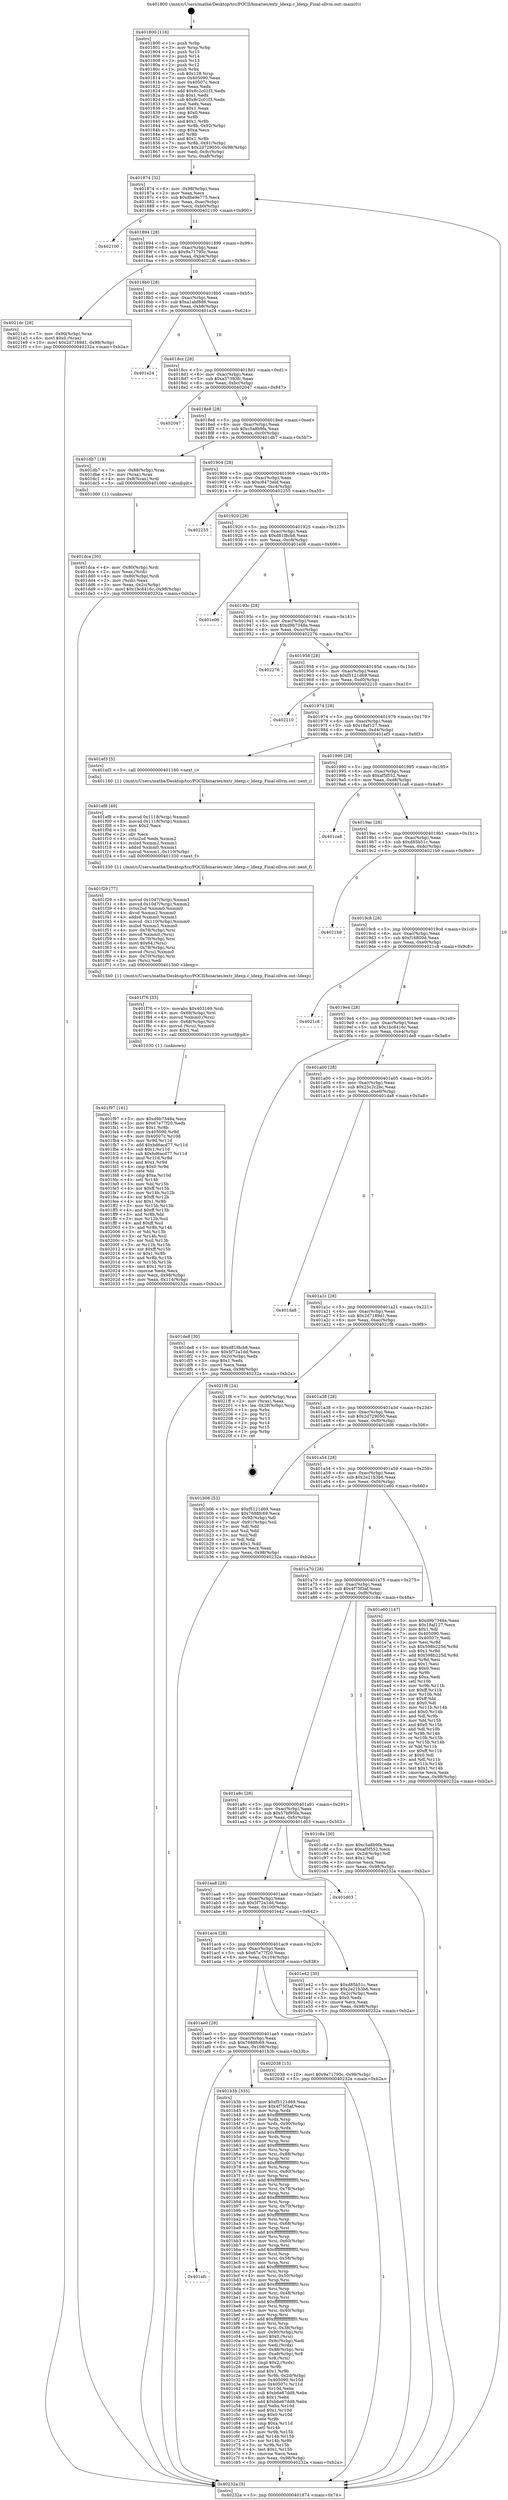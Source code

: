 digraph "0x401800" {
  label = "0x401800 (/mnt/c/Users/mathe/Desktop/tcc/POCII/binaries/extr_ldexp.c_ldexp_Final-ollvm.out::main(0))"
  labelloc = "t"
  node[shape=record]

  Entry [label="",width=0.3,height=0.3,shape=circle,fillcolor=black,style=filled]
  "0x401874" [label="{
     0x401874 [32]\l
     | [instrs]\l
     &nbsp;&nbsp;0x401874 \<+6\>: mov -0x98(%rbp),%eax\l
     &nbsp;&nbsp;0x40187a \<+2\>: mov %eax,%ecx\l
     &nbsp;&nbsp;0x40187c \<+6\>: sub $0x8be9e775,%ecx\l
     &nbsp;&nbsp;0x401882 \<+6\>: mov %eax,-0xac(%rbp)\l
     &nbsp;&nbsp;0x401888 \<+6\>: mov %ecx,-0xb0(%rbp)\l
     &nbsp;&nbsp;0x40188e \<+6\>: je 0000000000402100 \<main+0x900\>\l
  }"]
  "0x402100" [label="{
     0x402100\l
  }", style=dashed]
  "0x401894" [label="{
     0x401894 [28]\l
     | [instrs]\l
     &nbsp;&nbsp;0x401894 \<+5\>: jmp 0000000000401899 \<main+0x99\>\l
     &nbsp;&nbsp;0x401899 \<+6\>: mov -0xac(%rbp),%eax\l
     &nbsp;&nbsp;0x40189f \<+5\>: sub $0x9a71795c,%eax\l
     &nbsp;&nbsp;0x4018a4 \<+6\>: mov %eax,-0xb4(%rbp)\l
     &nbsp;&nbsp;0x4018aa \<+6\>: je 00000000004021dc \<main+0x9dc\>\l
  }"]
  Exit [label="",width=0.3,height=0.3,shape=circle,fillcolor=black,style=filled,peripheries=2]
  "0x4021dc" [label="{
     0x4021dc [28]\l
     | [instrs]\l
     &nbsp;&nbsp;0x4021dc \<+7\>: mov -0x90(%rbp),%rax\l
     &nbsp;&nbsp;0x4021e3 \<+6\>: movl $0x0,(%rax)\l
     &nbsp;&nbsp;0x4021e9 \<+10\>: movl $0x2d7189d1,-0x98(%rbp)\l
     &nbsp;&nbsp;0x4021f3 \<+5\>: jmp 000000000040232a \<main+0xb2a\>\l
  }"]
  "0x4018b0" [label="{
     0x4018b0 [28]\l
     | [instrs]\l
     &nbsp;&nbsp;0x4018b0 \<+5\>: jmp 00000000004018b5 \<main+0xb5\>\l
     &nbsp;&nbsp;0x4018b5 \<+6\>: mov -0xac(%rbp),%eax\l
     &nbsp;&nbsp;0x4018bb \<+5\>: sub $0xa1abf8d6,%eax\l
     &nbsp;&nbsp;0x4018c0 \<+6\>: mov %eax,-0xb8(%rbp)\l
     &nbsp;&nbsp;0x4018c6 \<+6\>: je 0000000000401e24 \<main+0x624\>\l
  }"]
  "0x401f97" [label="{
     0x401f97 [161]\l
     | [instrs]\l
     &nbsp;&nbsp;0x401f97 \<+5\>: mov $0xd9b7348a,%ecx\l
     &nbsp;&nbsp;0x401f9c \<+5\>: mov $0x67e77f20,%edx\l
     &nbsp;&nbsp;0x401fa1 \<+3\>: mov $0x1,%r8b\l
     &nbsp;&nbsp;0x401fa4 \<+8\>: mov 0x405090,%r9d\l
     &nbsp;&nbsp;0x401fac \<+8\>: mov 0x40507c,%r10d\l
     &nbsp;&nbsp;0x401fb4 \<+3\>: mov %r9d,%r11d\l
     &nbsp;&nbsp;0x401fb7 \<+7\>: add $0xbd6acd77,%r11d\l
     &nbsp;&nbsp;0x401fbe \<+4\>: sub $0x1,%r11d\l
     &nbsp;&nbsp;0x401fc2 \<+7\>: sub $0xbd6acd77,%r11d\l
     &nbsp;&nbsp;0x401fc9 \<+4\>: imul %r11d,%r9d\l
     &nbsp;&nbsp;0x401fcd \<+4\>: and $0x1,%r9d\l
     &nbsp;&nbsp;0x401fd1 \<+4\>: cmp $0x0,%r9d\l
     &nbsp;&nbsp;0x401fd5 \<+3\>: sete %bl\l
     &nbsp;&nbsp;0x401fd8 \<+4\>: cmp $0xa,%r10d\l
     &nbsp;&nbsp;0x401fdc \<+4\>: setl %r14b\l
     &nbsp;&nbsp;0x401fe0 \<+3\>: mov %bl,%r15b\l
     &nbsp;&nbsp;0x401fe3 \<+4\>: xor $0xff,%r15b\l
     &nbsp;&nbsp;0x401fe7 \<+3\>: mov %r14b,%r12b\l
     &nbsp;&nbsp;0x401fea \<+4\>: xor $0xff,%r12b\l
     &nbsp;&nbsp;0x401fee \<+4\>: xor $0x1,%r8b\l
     &nbsp;&nbsp;0x401ff2 \<+3\>: mov %r15b,%r13b\l
     &nbsp;&nbsp;0x401ff5 \<+4\>: and $0xff,%r13b\l
     &nbsp;&nbsp;0x401ff9 \<+3\>: and %r8b,%bl\l
     &nbsp;&nbsp;0x401ffc \<+3\>: mov %r12b,%sil\l
     &nbsp;&nbsp;0x401fff \<+4\>: and $0xff,%sil\l
     &nbsp;&nbsp;0x402003 \<+3\>: and %r8b,%r14b\l
     &nbsp;&nbsp;0x402006 \<+3\>: or %bl,%r13b\l
     &nbsp;&nbsp;0x402009 \<+3\>: or %r14b,%sil\l
     &nbsp;&nbsp;0x40200c \<+3\>: xor %sil,%r13b\l
     &nbsp;&nbsp;0x40200f \<+3\>: or %r12b,%r15b\l
     &nbsp;&nbsp;0x402012 \<+4\>: xor $0xff,%r15b\l
     &nbsp;&nbsp;0x402016 \<+4\>: or $0x1,%r8b\l
     &nbsp;&nbsp;0x40201a \<+3\>: and %r8b,%r15b\l
     &nbsp;&nbsp;0x40201d \<+3\>: or %r15b,%r13b\l
     &nbsp;&nbsp;0x402020 \<+4\>: test $0x1,%r13b\l
     &nbsp;&nbsp;0x402024 \<+3\>: cmovne %edx,%ecx\l
     &nbsp;&nbsp;0x402027 \<+6\>: mov %ecx,-0x98(%rbp)\l
     &nbsp;&nbsp;0x40202d \<+6\>: mov %eax,-0x114(%rbp)\l
     &nbsp;&nbsp;0x402033 \<+5\>: jmp 000000000040232a \<main+0xb2a\>\l
  }"]
  "0x401e24" [label="{
     0x401e24\l
  }", style=dashed]
  "0x4018cc" [label="{
     0x4018cc [28]\l
     | [instrs]\l
     &nbsp;&nbsp;0x4018cc \<+5\>: jmp 00000000004018d1 \<main+0xd1\>\l
     &nbsp;&nbsp;0x4018d1 \<+6\>: mov -0xac(%rbp),%eax\l
     &nbsp;&nbsp;0x4018d7 \<+5\>: sub $0xa37393fc,%eax\l
     &nbsp;&nbsp;0x4018dc \<+6\>: mov %eax,-0xbc(%rbp)\l
     &nbsp;&nbsp;0x4018e2 \<+6\>: je 0000000000402047 \<main+0x847\>\l
  }"]
  "0x401f76" [label="{
     0x401f76 [33]\l
     | [instrs]\l
     &nbsp;&nbsp;0x401f76 \<+10\>: movabs $0x403169,%rdi\l
     &nbsp;&nbsp;0x401f80 \<+4\>: mov -0x68(%rbp),%rsi\l
     &nbsp;&nbsp;0x401f84 \<+4\>: movsd %xmm0,(%rsi)\l
     &nbsp;&nbsp;0x401f88 \<+4\>: mov -0x68(%rbp),%rsi\l
     &nbsp;&nbsp;0x401f8c \<+4\>: movsd (%rsi),%xmm0\l
     &nbsp;&nbsp;0x401f90 \<+2\>: mov $0x1,%al\l
     &nbsp;&nbsp;0x401f92 \<+5\>: call 0000000000401030 \<printf@plt\>\l
     | [calls]\l
     &nbsp;&nbsp;0x401030 \{1\} (unknown)\l
  }"]
  "0x402047" [label="{
     0x402047\l
  }", style=dashed]
  "0x4018e8" [label="{
     0x4018e8 [28]\l
     | [instrs]\l
     &nbsp;&nbsp;0x4018e8 \<+5\>: jmp 00000000004018ed \<main+0xed\>\l
     &nbsp;&nbsp;0x4018ed \<+6\>: mov -0xac(%rbp),%eax\l
     &nbsp;&nbsp;0x4018f3 \<+5\>: sub $0xc5a8b9fa,%eax\l
     &nbsp;&nbsp;0x4018f8 \<+6\>: mov %eax,-0xc0(%rbp)\l
     &nbsp;&nbsp;0x4018fe \<+6\>: je 0000000000401db7 \<main+0x5b7\>\l
  }"]
  "0x401f29" [label="{
     0x401f29 [77]\l
     | [instrs]\l
     &nbsp;&nbsp;0x401f29 \<+8\>: movsd 0x10d7(%rip),%xmm1\l
     &nbsp;&nbsp;0x401f31 \<+8\>: movsd 0x10d7(%rip),%xmm2\l
     &nbsp;&nbsp;0x401f39 \<+4\>: cvtss2sd %xmm0,%xmm0\l
     &nbsp;&nbsp;0x401f3d \<+4\>: divsd %xmm2,%xmm0\l
     &nbsp;&nbsp;0x401f41 \<+4\>: addsd %xmm0,%xmm1\l
     &nbsp;&nbsp;0x401f45 \<+8\>: movsd -0x110(%rbp),%xmm0\l
     &nbsp;&nbsp;0x401f4d \<+4\>: mulsd %xmm1,%xmm0\l
     &nbsp;&nbsp;0x401f51 \<+4\>: mov -0x78(%rbp),%rsi\l
     &nbsp;&nbsp;0x401f55 \<+4\>: movsd %xmm0,(%rsi)\l
     &nbsp;&nbsp;0x401f59 \<+4\>: mov -0x70(%rbp),%rsi\l
     &nbsp;&nbsp;0x401f5d \<+6\>: movl $0x64,(%rsi)\l
     &nbsp;&nbsp;0x401f63 \<+4\>: mov -0x78(%rbp),%rsi\l
     &nbsp;&nbsp;0x401f67 \<+4\>: movsd (%rsi),%xmm0\l
     &nbsp;&nbsp;0x401f6b \<+4\>: mov -0x70(%rbp),%rsi\l
     &nbsp;&nbsp;0x401f6f \<+2\>: mov (%rsi),%edi\l
     &nbsp;&nbsp;0x401f71 \<+5\>: call 00000000004015b0 \<ldexp\>\l
     | [calls]\l
     &nbsp;&nbsp;0x4015b0 \{1\} (/mnt/c/Users/mathe/Desktop/tcc/POCII/binaries/extr_ldexp.c_ldexp_Final-ollvm.out::ldexp)\l
  }"]
  "0x401db7" [label="{
     0x401db7 [19]\l
     | [instrs]\l
     &nbsp;&nbsp;0x401db7 \<+7\>: mov -0x88(%rbp),%rax\l
     &nbsp;&nbsp;0x401dbe \<+3\>: mov (%rax),%rax\l
     &nbsp;&nbsp;0x401dc1 \<+4\>: mov 0x8(%rax),%rdi\l
     &nbsp;&nbsp;0x401dc5 \<+5\>: call 0000000000401060 \<atoi@plt\>\l
     | [calls]\l
     &nbsp;&nbsp;0x401060 \{1\} (unknown)\l
  }"]
  "0x401904" [label="{
     0x401904 [28]\l
     | [instrs]\l
     &nbsp;&nbsp;0x401904 \<+5\>: jmp 0000000000401909 \<main+0x109\>\l
     &nbsp;&nbsp;0x401909 \<+6\>: mov -0xac(%rbp),%eax\l
     &nbsp;&nbsp;0x40190f \<+5\>: sub $0xc8473ebf,%eax\l
     &nbsp;&nbsp;0x401914 \<+6\>: mov %eax,-0xc4(%rbp)\l
     &nbsp;&nbsp;0x40191a \<+6\>: je 0000000000402255 \<main+0xa55\>\l
  }"]
  "0x401ef8" [label="{
     0x401ef8 [49]\l
     | [instrs]\l
     &nbsp;&nbsp;0x401ef8 \<+8\>: movsd 0x1118(%rip),%xmm0\l
     &nbsp;&nbsp;0x401f00 \<+8\>: movsd 0x1118(%rip),%xmm1\l
     &nbsp;&nbsp;0x401f08 \<+5\>: mov $0x2,%ecx\l
     &nbsp;&nbsp;0x401f0d \<+1\>: cltd\l
     &nbsp;&nbsp;0x401f0e \<+2\>: idiv %ecx\l
     &nbsp;&nbsp;0x401f10 \<+4\>: cvtsi2sd %edx,%xmm2\l
     &nbsp;&nbsp;0x401f14 \<+4\>: mulsd %xmm2,%xmm1\l
     &nbsp;&nbsp;0x401f18 \<+4\>: addsd %xmm0,%xmm1\l
     &nbsp;&nbsp;0x401f1c \<+8\>: movsd %xmm1,-0x110(%rbp)\l
     &nbsp;&nbsp;0x401f24 \<+5\>: call 0000000000401330 \<next_f\>\l
     | [calls]\l
     &nbsp;&nbsp;0x401330 \{1\} (/mnt/c/Users/mathe/Desktop/tcc/POCII/binaries/extr_ldexp.c_ldexp_Final-ollvm.out::next_f)\l
  }"]
  "0x402255" [label="{
     0x402255\l
  }", style=dashed]
  "0x401920" [label="{
     0x401920 [28]\l
     | [instrs]\l
     &nbsp;&nbsp;0x401920 \<+5\>: jmp 0000000000401925 \<main+0x125\>\l
     &nbsp;&nbsp;0x401925 \<+6\>: mov -0xac(%rbp),%eax\l
     &nbsp;&nbsp;0x40192b \<+5\>: sub $0xd81f8cb8,%eax\l
     &nbsp;&nbsp;0x401930 \<+6\>: mov %eax,-0xc8(%rbp)\l
     &nbsp;&nbsp;0x401936 \<+6\>: je 0000000000401e06 \<main+0x606\>\l
  }"]
  "0x401dca" [label="{
     0x401dca [30]\l
     | [instrs]\l
     &nbsp;&nbsp;0x401dca \<+4\>: mov -0x80(%rbp),%rdi\l
     &nbsp;&nbsp;0x401dce \<+2\>: mov %eax,(%rdi)\l
     &nbsp;&nbsp;0x401dd0 \<+4\>: mov -0x80(%rbp),%rdi\l
     &nbsp;&nbsp;0x401dd4 \<+2\>: mov (%rdi),%eax\l
     &nbsp;&nbsp;0x401dd6 \<+3\>: mov %eax,-0x2c(%rbp)\l
     &nbsp;&nbsp;0x401dd9 \<+10\>: movl $0x1bc8416c,-0x98(%rbp)\l
     &nbsp;&nbsp;0x401de3 \<+5\>: jmp 000000000040232a \<main+0xb2a\>\l
  }"]
  "0x401e06" [label="{
     0x401e06\l
  }", style=dashed]
  "0x40193c" [label="{
     0x40193c [28]\l
     | [instrs]\l
     &nbsp;&nbsp;0x40193c \<+5\>: jmp 0000000000401941 \<main+0x141\>\l
     &nbsp;&nbsp;0x401941 \<+6\>: mov -0xac(%rbp),%eax\l
     &nbsp;&nbsp;0x401947 \<+5\>: sub $0xd9b7348a,%eax\l
     &nbsp;&nbsp;0x40194c \<+6\>: mov %eax,-0xcc(%rbp)\l
     &nbsp;&nbsp;0x401952 \<+6\>: je 0000000000402276 \<main+0xa76\>\l
  }"]
  "0x401afc" [label="{
     0x401afc\l
  }", style=dashed]
  "0x402276" [label="{
     0x402276\l
  }", style=dashed]
  "0x401958" [label="{
     0x401958 [28]\l
     | [instrs]\l
     &nbsp;&nbsp;0x401958 \<+5\>: jmp 000000000040195d \<main+0x15d\>\l
     &nbsp;&nbsp;0x40195d \<+6\>: mov -0xac(%rbp),%eax\l
     &nbsp;&nbsp;0x401963 \<+5\>: sub $0xf5121d69,%eax\l
     &nbsp;&nbsp;0x401968 \<+6\>: mov %eax,-0xd0(%rbp)\l
     &nbsp;&nbsp;0x40196e \<+6\>: je 0000000000402210 \<main+0xa10\>\l
  }"]
  "0x401b3b" [label="{
     0x401b3b [335]\l
     | [instrs]\l
     &nbsp;&nbsp;0x401b3b \<+5\>: mov $0xf5121d69,%eax\l
     &nbsp;&nbsp;0x401b40 \<+5\>: mov $0x4f75f3af,%ecx\l
     &nbsp;&nbsp;0x401b45 \<+3\>: mov %rsp,%rdx\l
     &nbsp;&nbsp;0x401b48 \<+4\>: add $0xfffffffffffffff0,%rdx\l
     &nbsp;&nbsp;0x401b4c \<+3\>: mov %rdx,%rsp\l
     &nbsp;&nbsp;0x401b4f \<+7\>: mov %rdx,-0x90(%rbp)\l
     &nbsp;&nbsp;0x401b56 \<+3\>: mov %rsp,%rdx\l
     &nbsp;&nbsp;0x401b59 \<+4\>: add $0xfffffffffffffff0,%rdx\l
     &nbsp;&nbsp;0x401b5d \<+3\>: mov %rdx,%rsp\l
     &nbsp;&nbsp;0x401b60 \<+3\>: mov %rsp,%rsi\l
     &nbsp;&nbsp;0x401b63 \<+4\>: add $0xfffffffffffffff0,%rsi\l
     &nbsp;&nbsp;0x401b67 \<+3\>: mov %rsi,%rsp\l
     &nbsp;&nbsp;0x401b6a \<+7\>: mov %rsi,-0x88(%rbp)\l
     &nbsp;&nbsp;0x401b71 \<+3\>: mov %rsp,%rsi\l
     &nbsp;&nbsp;0x401b74 \<+4\>: add $0xfffffffffffffff0,%rsi\l
     &nbsp;&nbsp;0x401b78 \<+3\>: mov %rsi,%rsp\l
     &nbsp;&nbsp;0x401b7b \<+4\>: mov %rsi,-0x80(%rbp)\l
     &nbsp;&nbsp;0x401b7f \<+3\>: mov %rsp,%rsi\l
     &nbsp;&nbsp;0x401b82 \<+4\>: add $0xfffffffffffffff0,%rsi\l
     &nbsp;&nbsp;0x401b86 \<+3\>: mov %rsi,%rsp\l
     &nbsp;&nbsp;0x401b89 \<+4\>: mov %rsi,-0x78(%rbp)\l
     &nbsp;&nbsp;0x401b8d \<+3\>: mov %rsp,%rsi\l
     &nbsp;&nbsp;0x401b90 \<+4\>: add $0xfffffffffffffff0,%rsi\l
     &nbsp;&nbsp;0x401b94 \<+3\>: mov %rsi,%rsp\l
     &nbsp;&nbsp;0x401b97 \<+4\>: mov %rsi,-0x70(%rbp)\l
     &nbsp;&nbsp;0x401b9b \<+3\>: mov %rsp,%rsi\l
     &nbsp;&nbsp;0x401b9e \<+4\>: add $0xfffffffffffffff0,%rsi\l
     &nbsp;&nbsp;0x401ba2 \<+3\>: mov %rsi,%rsp\l
     &nbsp;&nbsp;0x401ba5 \<+4\>: mov %rsi,-0x68(%rbp)\l
     &nbsp;&nbsp;0x401ba9 \<+3\>: mov %rsp,%rsi\l
     &nbsp;&nbsp;0x401bac \<+4\>: add $0xfffffffffffffff0,%rsi\l
     &nbsp;&nbsp;0x401bb0 \<+3\>: mov %rsi,%rsp\l
     &nbsp;&nbsp;0x401bb3 \<+4\>: mov %rsi,-0x60(%rbp)\l
     &nbsp;&nbsp;0x401bb7 \<+3\>: mov %rsp,%rsi\l
     &nbsp;&nbsp;0x401bba \<+4\>: add $0xfffffffffffffff0,%rsi\l
     &nbsp;&nbsp;0x401bbe \<+3\>: mov %rsi,%rsp\l
     &nbsp;&nbsp;0x401bc1 \<+4\>: mov %rsi,-0x58(%rbp)\l
     &nbsp;&nbsp;0x401bc5 \<+3\>: mov %rsp,%rsi\l
     &nbsp;&nbsp;0x401bc8 \<+4\>: add $0xfffffffffffffff0,%rsi\l
     &nbsp;&nbsp;0x401bcc \<+3\>: mov %rsi,%rsp\l
     &nbsp;&nbsp;0x401bcf \<+4\>: mov %rsi,-0x50(%rbp)\l
     &nbsp;&nbsp;0x401bd3 \<+3\>: mov %rsp,%rsi\l
     &nbsp;&nbsp;0x401bd6 \<+4\>: add $0xfffffffffffffff0,%rsi\l
     &nbsp;&nbsp;0x401bda \<+3\>: mov %rsi,%rsp\l
     &nbsp;&nbsp;0x401bdd \<+4\>: mov %rsi,-0x48(%rbp)\l
     &nbsp;&nbsp;0x401be1 \<+3\>: mov %rsp,%rsi\l
     &nbsp;&nbsp;0x401be4 \<+4\>: add $0xfffffffffffffff0,%rsi\l
     &nbsp;&nbsp;0x401be8 \<+3\>: mov %rsi,%rsp\l
     &nbsp;&nbsp;0x401beb \<+4\>: mov %rsi,-0x40(%rbp)\l
     &nbsp;&nbsp;0x401bef \<+3\>: mov %rsp,%rsi\l
     &nbsp;&nbsp;0x401bf2 \<+4\>: add $0xfffffffffffffff0,%rsi\l
     &nbsp;&nbsp;0x401bf6 \<+3\>: mov %rsi,%rsp\l
     &nbsp;&nbsp;0x401bf9 \<+4\>: mov %rsi,-0x38(%rbp)\l
     &nbsp;&nbsp;0x401bfd \<+7\>: mov -0x90(%rbp),%rsi\l
     &nbsp;&nbsp;0x401c04 \<+6\>: movl $0x0,(%rsi)\l
     &nbsp;&nbsp;0x401c0a \<+6\>: mov -0x9c(%rbp),%edi\l
     &nbsp;&nbsp;0x401c10 \<+2\>: mov %edi,(%rdx)\l
     &nbsp;&nbsp;0x401c12 \<+7\>: mov -0x88(%rbp),%rsi\l
     &nbsp;&nbsp;0x401c19 \<+7\>: mov -0xa8(%rbp),%r8\l
     &nbsp;&nbsp;0x401c20 \<+3\>: mov %r8,(%rsi)\l
     &nbsp;&nbsp;0x401c23 \<+3\>: cmpl $0x2,(%rdx)\l
     &nbsp;&nbsp;0x401c26 \<+4\>: setne %r9b\l
     &nbsp;&nbsp;0x401c2a \<+4\>: and $0x1,%r9b\l
     &nbsp;&nbsp;0x401c2e \<+4\>: mov %r9b,-0x2d(%rbp)\l
     &nbsp;&nbsp;0x401c32 \<+8\>: mov 0x405090,%r10d\l
     &nbsp;&nbsp;0x401c3a \<+8\>: mov 0x40507c,%r11d\l
     &nbsp;&nbsp;0x401c42 \<+3\>: mov %r10d,%ebx\l
     &nbsp;&nbsp;0x401c45 \<+6\>: sub $0xb6e67dd8,%ebx\l
     &nbsp;&nbsp;0x401c4b \<+3\>: sub $0x1,%ebx\l
     &nbsp;&nbsp;0x401c4e \<+6\>: add $0xb6e67dd8,%ebx\l
     &nbsp;&nbsp;0x401c54 \<+4\>: imul %ebx,%r10d\l
     &nbsp;&nbsp;0x401c58 \<+4\>: and $0x1,%r10d\l
     &nbsp;&nbsp;0x401c5c \<+4\>: cmp $0x0,%r10d\l
     &nbsp;&nbsp;0x401c60 \<+4\>: sete %r9b\l
     &nbsp;&nbsp;0x401c64 \<+4\>: cmp $0xa,%r11d\l
     &nbsp;&nbsp;0x401c68 \<+4\>: setl %r14b\l
     &nbsp;&nbsp;0x401c6c \<+3\>: mov %r9b,%r15b\l
     &nbsp;&nbsp;0x401c6f \<+3\>: and %r14b,%r15b\l
     &nbsp;&nbsp;0x401c72 \<+3\>: xor %r14b,%r9b\l
     &nbsp;&nbsp;0x401c75 \<+3\>: or %r9b,%r15b\l
     &nbsp;&nbsp;0x401c78 \<+4\>: test $0x1,%r15b\l
     &nbsp;&nbsp;0x401c7c \<+3\>: cmovne %ecx,%eax\l
     &nbsp;&nbsp;0x401c7f \<+6\>: mov %eax,-0x98(%rbp)\l
     &nbsp;&nbsp;0x401c85 \<+5\>: jmp 000000000040232a \<main+0xb2a\>\l
  }"]
  "0x402210" [label="{
     0x402210\l
  }", style=dashed]
  "0x401974" [label="{
     0x401974 [28]\l
     | [instrs]\l
     &nbsp;&nbsp;0x401974 \<+5\>: jmp 0000000000401979 \<main+0x179\>\l
     &nbsp;&nbsp;0x401979 \<+6\>: mov -0xac(%rbp),%eax\l
     &nbsp;&nbsp;0x40197f \<+5\>: sub $0x18af127,%eax\l
     &nbsp;&nbsp;0x401984 \<+6\>: mov %eax,-0xd4(%rbp)\l
     &nbsp;&nbsp;0x40198a \<+6\>: je 0000000000401ef3 \<main+0x6f3\>\l
  }"]
  "0x401ae0" [label="{
     0x401ae0 [28]\l
     | [instrs]\l
     &nbsp;&nbsp;0x401ae0 \<+5\>: jmp 0000000000401ae5 \<main+0x2e5\>\l
     &nbsp;&nbsp;0x401ae5 \<+6\>: mov -0xac(%rbp),%eax\l
     &nbsp;&nbsp;0x401aeb \<+5\>: sub $0x7688fc69,%eax\l
     &nbsp;&nbsp;0x401af0 \<+6\>: mov %eax,-0x108(%rbp)\l
     &nbsp;&nbsp;0x401af6 \<+6\>: je 0000000000401b3b \<main+0x33b\>\l
  }"]
  "0x401ef3" [label="{
     0x401ef3 [5]\l
     | [instrs]\l
     &nbsp;&nbsp;0x401ef3 \<+5\>: call 0000000000401160 \<next_i\>\l
     | [calls]\l
     &nbsp;&nbsp;0x401160 \{1\} (/mnt/c/Users/mathe/Desktop/tcc/POCII/binaries/extr_ldexp.c_ldexp_Final-ollvm.out::next_i)\l
  }"]
  "0x401990" [label="{
     0x401990 [28]\l
     | [instrs]\l
     &nbsp;&nbsp;0x401990 \<+5\>: jmp 0000000000401995 \<main+0x195\>\l
     &nbsp;&nbsp;0x401995 \<+6\>: mov -0xac(%rbp),%eax\l
     &nbsp;&nbsp;0x40199b \<+5\>: sub $0xaf5f552,%eax\l
     &nbsp;&nbsp;0x4019a0 \<+6\>: mov %eax,-0xd8(%rbp)\l
     &nbsp;&nbsp;0x4019a6 \<+6\>: je 0000000000401ca8 \<main+0x4a8\>\l
  }"]
  "0x402038" [label="{
     0x402038 [15]\l
     | [instrs]\l
     &nbsp;&nbsp;0x402038 \<+10\>: movl $0x9a71795c,-0x98(%rbp)\l
     &nbsp;&nbsp;0x402042 \<+5\>: jmp 000000000040232a \<main+0xb2a\>\l
  }"]
  "0x401ca8" [label="{
     0x401ca8\l
  }", style=dashed]
  "0x4019ac" [label="{
     0x4019ac [28]\l
     | [instrs]\l
     &nbsp;&nbsp;0x4019ac \<+5\>: jmp 00000000004019b1 \<main+0x1b1\>\l
     &nbsp;&nbsp;0x4019b1 \<+6\>: mov -0xac(%rbp),%eax\l
     &nbsp;&nbsp;0x4019b7 \<+5\>: sub $0xd85b51c,%eax\l
     &nbsp;&nbsp;0x4019bc \<+6\>: mov %eax,-0xdc(%rbp)\l
     &nbsp;&nbsp;0x4019c2 \<+6\>: je 00000000004021b9 \<main+0x9b9\>\l
  }"]
  "0x401ac4" [label="{
     0x401ac4 [28]\l
     | [instrs]\l
     &nbsp;&nbsp;0x401ac4 \<+5\>: jmp 0000000000401ac9 \<main+0x2c9\>\l
     &nbsp;&nbsp;0x401ac9 \<+6\>: mov -0xac(%rbp),%eax\l
     &nbsp;&nbsp;0x401acf \<+5\>: sub $0x67e77f20,%eax\l
     &nbsp;&nbsp;0x401ad4 \<+6\>: mov %eax,-0x104(%rbp)\l
     &nbsp;&nbsp;0x401ada \<+6\>: je 0000000000402038 \<main+0x838\>\l
  }"]
  "0x4021b9" [label="{
     0x4021b9\l
  }", style=dashed]
  "0x4019c8" [label="{
     0x4019c8 [28]\l
     | [instrs]\l
     &nbsp;&nbsp;0x4019c8 \<+5\>: jmp 00000000004019cd \<main+0x1cd\>\l
     &nbsp;&nbsp;0x4019cd \<+6\>: mov -0xac(%rbp),%eax\l
     &nbsp;&nbsp;0x4019d3 \<+5\>: sub $0xf16800d,%eax\l
     &nbsp;&nbsp;0x4019d8 \<+6\>: mov %eax,-0xe0(%rbp)\l
     &nbsp;&nbsp;0x4019de \<+6\>: je 00000000004021c8 \<main+0x9c8\>\l
  }"]
  "0x401e42" [label="{
     0x401e42 [30]\l
     | [instrs]\l
     &nbsp;&nbsp;0x401e42 \<+5\>: mov $0xd85b51c,%eax\l
     &nbsp;&nbsp;0x401e47 \<+5\>: mov $0x2e21b3b6,%ecx\l
     &nbsp;&nbsp;0x401e4c \<+3\>: mov -0x2c(%rbp),%edx\l
     &nbsp;&nbsp;0x401e4f \<+3\>: cmp $0x0,%edx\l
     &nbsp;&nbsp;0x401e52 \<+3\>: cmove %ecx,%eax\l
     &nbsp;&nbsp;0x401e55 \<+6\>: mov %eax,-0x98(%rbp)\l
     &nbsp;&nbsp;0x401e5b \<+5\>: jmp 000000000040232a \<main+0xb2a\>\l
  }"]
  "0x4021c8" [label="{
     0x4021c8\l
  }", style=dashed]
  "0x4019e4" [label="{
     0x4019e4 [28]\l
     | [instrs]\l
     &nbsp;&nbsp;0x4019e4 \<+5\>: jmp 00000000004019e9 \<main+0x1e9\>\l
     &nbsp;&nbsp;0x4019e9 \<+6\>: mov -0xac(%rbp),%eax\l
     &nbsp;&nbsp;0x4019ef \<+5\>: sub $0x1bc8416c,%eax\l
     &nbsp;&nbsp;0x4019f4 \<+6\>: mov %eax,-0xe4(%rbp)\l
     &nbsp;&nbsp;0x4019fa \<+6\>: je 0000000000401de8 \<main+0x5e8\>\l
  }"]
  "0x401aa8" [label="{
     0x401aa8 [28]\l
     | [instrs]\l
     &nbsp;&nbsp;0x401aa8 \<+5\>: jmp 0000000000401aad \<main+0x2ad\>\l
     &nbsp;&nbsp;0x401aad \<+6\>: mov -0xac(%rbp),%eax\l
     &nbsp;&nbsp;0x401ab3 \<+5\>: sub $0x5f72a1dd,%eax\l
     &nbsp;&nbsp;0x401ab8 \<+6\>: mov %eax,-0x100(%rbp)\l
     &nbsp;&nbsp;0x401abe \<+6\>: je 0000000000401e42 \<main+0x642\>\l
  }"]
  "0x401de8" [label="{
     0x401de8 [30]\l
     | [instrs]\l
     &nbsp;&nbsp;0x401de8 \<+5\>: mov $0xd81f8cb8,%eax\l
     &nbsp;&nbsp;0x401ded \<+5\>: mov $0x5f72a1dd,%ecx\l
     &nbsp;&nbsp;0x401df2 \<+3\>: mov -0x2c(%rbp),%edx\l
     &nbsp;&nbsp;0x401df5 \<+3\>: cmp $0x1,%edx\l
     &nbsp;&nbsp;0x401df8 \<+3\>: cmovl %ecx,%eax\l
     &nbsp;&nbsp;0x401dfb \<+6\>: mov %eax,-0x98(%rbp)\l
     &nbsp;&nbsp;0x401e01 \<+5\>: jmp 000000000040232a \<main+0xb2a\>\l
  }"]
  "0x401a00" [label="{
     0x401a00 [28]\l
     | [instrs]\l
     &nbsp;&nbsp;0x401a00 \<+5\>: jmp 0000000000401a05 \<main+0x205\>\l
     &nbsp;&nbsp;0x401a05 \<+6\>: mov -0xac(%rbp),%eax\l
     &nbsp;&nbsp;0x401a0b \<+5\>: sub $0x25c2c2bc,%eax\l
     &nbsp;&nbsp;0x401a10 \<+6\>: mov %eax,-0xe8(%rbp)\l
     &nbsp;&nbsp;0x401a16 \<+6\>: je 0000000000401da8 \<main+0x5a8\>\l
  }"]
  "0x401d03" [label="{
     0x401d03\l
  }", style=dashed]
  "0x401da8" [label="{
     0x401da8\l
  }", style=dashed]
  "0x401a1c" [label="{
     0x401a1c [28]\l
     | [instrs]\l
     &nbsp;&nbsp;0x401a1c \<+5\>: jmp 0000000000401a21 \<main+0x221\>\l
     &nbsp;&nbsp;0x401a21 \<+6\>: mov -0xac(%rbp),%eax\l
     &nbsp;&nbsp;0x401a27 \<+5\>: sub $0x2d7189d1,%eax\l
     &nbsp;&nbsp;0x401a2c \<+6\>: mov %eax,-0xec(%rbp)\l
     &nbsp;&nbsp;0x401a32 \<+6\>: je 00000000004021f8 \<main+0x9f8\>\l
  }"]
  "0x401a8c" [label="{
     0x401a8c [28]\l
     | [instrs]\l
     &nbsp;&nbsp;0x401a8c \<+5\>: jmp 0000000000401a91 \<main+0x291\>\l
     &nbsp;&nbsp;0x401a91 \<+6\>: mov -0xac(%rbp),%eax\l
     &nbsp;&nbsp;0x401a97 \<+5\>: sub $0x57bf95fa,%eax\l
     &nbsp;&nbsp;0x401a9c \<+6\>: mov %eax,-0xfc(%rbp)\l
     &nbsp;&nbsp;0x401aa2 \<+6\>: je 0000000000401d03 \<main+0x503\>\l
  }"]
  "0x4021f8" [label="{
     0x4021f8 [24]\l
     | [instrs]\l
     &nbsp;&nbsp;0x4021f8 \<+7\>: mov -0x90(%rbp),%rax\l
     &nbsp;&nbsp;0x4021ff \<+2\>: mov (%rax),%eax\l
     &nbsp;&nbsp;0x402201 \<+4\>: lea -0x28(%rbp),%rsp\l
     &nbsp;&nbsp;0x402205 \<+1\>: pop %rbx\l
     &nbsp;&nbsp;0x402206 \<+2\>: pop %r12\l
     &nbsp;&nbsp;0x402208 \<+2\>: pop %r13\l
     &nbsp;&nbsp;0x40220a \<+2\>: pop %r14\l
     &nbsp;&nbsp;0x40220c \<+2\>: pop %r15\l
     &nbsp;&nbsp;0x40220e \<+1\>: pop %rbp\l
     &nbsp;&nbsp;0x40220f \<+1\>: ret\l
  }"]
  "0x401a38" [label="{
     0x401a38 [28]\l
     | [instrs]\l
     &nbsp;&nbsp;0x401a38 \<+5\>: jmp 0000000000401a3d \<main+0x23d\>\l
     &nbsp;&nbsp;0x401a3d \<+6\>: mov -0xac(%rbp),%eax\l
     &nbsp;&nbsp;0x401a43 \<+5\>: sub $0x2d729050,%eax\l
     &nbsp;&nbsp;0x401a48 \<+6\>: mov %eax,-0xf0(%rbp)\l
     &nbsp;&nbsp;0x401a4e \<+6\>: je 0000000000401b06 \<main+0x306\>\l
  }"]
  "0x401c8a" [label="{
     0x401c8a [30]\l
     | [instrs]\l
     &nbsp;&nbsp;0x401c8a \<+5\>: mov $0xc5a8b9fa,%eax\l
     &nbsp;&nbsp;0x401c8f \<+5\>: mov $0xaf5f552,%ecx\l
     &nbsp;&nbsp;0x401c94 \<+3\>: mov -0x2d(%rbp),%dl\l
     &nbsp;&nbsp;0x401c97 \<+3\>: test $0x1,%dl\l
     &nbsp;&nbsp;0x401c9a \<+3\>: cmovne %ecx,%eax\l
     &nbsp;&nbsp;0x401c9d \<+6\>: mov %eax,-0x98(%rbp)\l
     &nbsp;&nbsp;0x401ca3 \<+5\>: jmp 000000000040232a \<main+0xb2a\>\l
  }"]
  "0x401b06" [label="{
     0x401b06 [53]\l
     | [instrs]\l
     &nbsp;&nbsp;0x401b06 \<+5\>: mov $0xf5121d69,%eax\l
     &nbsp;&nbsp;0x401b0b \<+5\>: mov $0x7688fc69,%ecx\l
     &nbsp;&nbsp;0x401b10 \<+6\>: mov -0x92(%rbp),%dl\l
     &nbsp;&nbsp;0x401b16 \<+7\>: mov -0x91(%rbp),%sil\l
     &nbsp;&nbsp;0x401b1d \<+3\>: mov %dl,%dil\l
     &nbsp;&nbsp;0x401b20 \<+3\>: and %sil,%dil\l
     &nbsp;&nbsp;0x401b23 \<+3\>: xor %sil,%dl\l
     &nbsp;&nbsp;0x401b26 \<+3\>: or %dl,%dil\l
     &nbsp;&nbsp;0x401b29 \<+4\>: test $0x1,%dil\l
     &nbsp;&nbsp;0x401b2d \<+3\>: cmovne %ecx,%eax\l
     &nbsp;&nbsp;0x401b30 \<+6\>: mov %eax,-0x98(%rbp)\l
     &nbsp;&nbsp;0x401b36 \<+5\>: jmp 000000000040232a \<main+0xb2a\>\l
  }"]
  "0x401a54" [label="{
     0x401a54 [28]\l
     | [instrs]\l
     &nbsp;&nbsp;0x401a54 \<+5\>: jmp 0000000000401a59 \<main+0x259\>\l
     &nbsp;&nbsp;0x401a59 \<+6\>: mov -0xac(%rbp),%eax\l
     &nbsp;&nbsp;0x401a5f \<+5\>: sub $0x2e21b3b6,%eax\l
     &nbsp;&nbsp;0x401a64 \<+6\>: mov %eax,-0xf4(%rbp)\l
     &nbsp;&nbsp;0x401a6a \<+6\>: je 0000000000401e60 \<main+0x660\>\l
  }"]
  "0x40232a" [label="{
     0x40232a [5]\l
     | [instrs]\l
     &nbsp;&nbsp;0x40232a \<+5\>: jmp 0000000000401874 \<main+0x74\>\l
  }"]
  "0x401800" [label="{
     0x401800 [116]\l
     | [instrs]\l
     &nbsp;&nbsp;0x401800 \<+1\>: push %rbp\l
     &nbsp;&nbsp;0x401801 \<+3\>: mov %rsp,%rbp\l
     &nbsp;&nbsp;0x401804 \<+2\>: push %r15\l
     &nbsp;&nbsp;0x401806 \<+2\>: push %r14\l
     &nbsp;&nbsp;0x401808 \<+2\>: push %r13\l
     &nbsp;&nbsp;0x40180a \<+2\>: push %r12\l
     &nbsp;&nbsp;0x40180c \<+1\>: push %rbx\l
     &nbsp;&nbsp;0x40180d \<+7\>: sub $0x128,%rsp\l
     &nbsp;&nbsp;0x401814 \<+7\>: mov 0x405090,%eax\l
     &nbsp;&nbsp;0x40181b \<+7\>: mov 0x40507c,%ecx\l
     &nbsp;&nbsp;0x401822 \<+2\>: mov %eax,%edx\l
     &nbsp;&nbsp;0x401824 \<+6\>: add $0x8c2c01f3,%edx\l
     &nbsp;&nbsp;0x40182a \<+3\>: sub $0x1,%edx\l
     &nbsp;&nbsp;0x40182d \<+6\>: sub $0x8c2c01f3,%edx\l
     &nbsp;&nbsp;0x401833 \<+3\>: imul %edx,%eax\l
     &nbsp;&nbsp;0x401836 \<+3\>: and $0x1,%eax\l
     &nbsp;&nbsp;0x401839 \<+3\>: cmp $0x0,%eax\l
     &nbsp;&nbsp;0x40183c \<+4\>: sete %r8b\l
     &nbsp;&nbsp;0x401840 \<+4\>: and $0x1,%r8b\l
     &nbsp;&nbsp;0x401844 \<+7\>: mov %r8b,-0x92(%rbp)\l
     &nbsp;&nbsp;0x40184b \<+3\>: cmp $0xa,%ecx\l
     &nbsp;&nbsp;0x40184e \<+4\>: setl %r8b\l
     &nbsp;&nbsp;0x401852 \<+4\>: and $0x1,%r8b\l
     &nbsp;&nbsp;0x401856 \<+7\>: mov %r8b,-0x91(%rbp)\l
     &nbsp;&nbsp;0x40185d \<+10\>: movl $0x2d729050,-0x98(%rbp)\l
     &nbsp;&nbsp;0x401867 \<+6\>: mov %edi,-0x9c(%rbp)\l
     &nbsp;&nbsp;0x40186d \<+7\>: mov %rsi,-0xa8(%rbp)\l
  }"]
  "0x401a70" [label="{
     0x401a70 [28]\l
     | [instrs]\l
     &nbsp;&nbsp;0x401a70 \<+5\>: jmp 0000000000401a75 \<main+0x275\>\l
     &nbsp;&nbsp;0x401a75 \<+6\>: mov -0xac(%rbp),%eax\l
     &nbsp;&nbsp;0x401a7b \<+5\>: sub $0x4f75f3af,%eax\l
     &nbsp;&nbsp;0x401a80 \<+6\>: mov %eax,-0xf8(%rbp)\l
     &nbsp;&nbsp;0x401a86 \<+6\>: je 0000000000401c8a \<main+0x48a\>\l
  }"]
  "0x401e60" [label="{
     0x401e60 [147]\l
     | [instrs]\l
     &nbsp;&nbsp;0x401e60 \<+5\>: mov $0xd9b7348a,%eax\l
     &nbsp;&nbsp;0x401e65 \<+5\>: mov $0x18af127,%ecx\l
     &nbsp;&nbsp;0x401e6a \<+2\>: mov $0x1,%dl\l
     &nbsp;&nbsp;0x401e6c \<+7\>: mov 0x405090,%esi\l
     &nbsp;&nbsp;0x401e73 \<+7\>: mov 0x40507c,%edi\l
     &nbsp;&nbsp;0x401e7a \<+3\>: mov %esi,%r8d\l
     &nbsp;&nbsp;0x401e7d \<+7\>: sub $0x598b225d,%r8d\l
     &nbsp;&nbsp;0x401e84 \<+4\>: sub $0x1,%r8d\l
     &nbsp;&nbsp;0x401e88 \<+7\>: add $0x598b225d,%r8d\l
     &nbsp;&nbsp;0x401e8f \<+4\>: imul %r8d,%esi\l
     &nbsp;&nbsp;0x401e93 \<+3\>: and $0x1,%esi\l
     &nbsp;&nbsp;0x401e96 \<+3\>: cmp $0x0,%esi\l
     &nbsp;&nbsp;0x401e99 \<+4\>: sete %r9b\l
     &nbsp;&nbsp;0x401e9d \<+3\>: cmp $0xa,%edi\l
     &nbsp;&nbsp;0x401ea0 \<+4\>: setl %r10b\l
     &nbsp;&nbsp;0x401ea4 \<+3\>: mov %r9b,%r11b\l
     &nbsp;&nbsp;0x401ea7 \<+4\>: xor $0xff,%r11b\l
     &nbsp;&nbsp;0x401eab \<+3\>: mov %r10b,%bl\l
     &nbsp;&nbsp;0x401eae \<+3\>: xor $0xff,%bl\l
     &nbsp;&nbsp;0x401eb1 \<+3\>: xor $0x0,%dl\l
     &nbsp;&nbsp;0x401eb4 \<+3\>: mov %r11b,%r14b\l
     &nbsp;&nbsp;0x401eb7 \<+4\>: and $0x0,%r14b\l
     &nbsp;&nbsp;0x401ebb \<+3\>: and %dl,%r9b\l
     &nbsp;&nbsp;0x401ebe \<+3\>: mov %bl,%r15b\l
     &nbsp;&nbsp;0x401ec1 \<+4\>: and $0x0,%r15b\l
     &nbsp;&nbsp;0x401ec5 \<+3\>: and %dl,%r10b\l
     &nbsp;&nbsp;0x401ec8 \<+3\>: or %r9b,%r14b\l
     &nbsp;&nbsp;0x401ecb \<+3\>: or %r10b,%r15b\l
     &nbsp;&nbsp;0x401ece \<+3\>: xor %r15b,%r14b\l
     &nbsp;&nbsp;0x401ed1 \<+3\>: or %bl,%r11b\l
     &nbsp;&nbsp;0x401ed4 \<+4\>: xor $0xff,%r11b\l
     &nbsp;&nbsp;0x401ed8 \<+3\>: or $0x0,%dl\l
     &nbsp;&nbsp;0x401edb \<+3\>: and %dl,%r11b\l
     &nbsp;&nbsp;0x401ede \<+3\>: or %r11b,%r14b\l
     &nbsp;&nbsp;0x401ee1 \<+4\>: test $0x1,%r14b\l
     &nbsp;&nbsp;0x401ee5 \<+3\>: cmovne %ecx,%eax\l
     &nbsp;&nbsp;0x401ee8 \<+6\>: mov %eax,-0x98(%rbp)\l
     &nbsp;&nbsp;0x401eee \<+5\>: jmp 000000000040232a \<main+0xb2a\>\l
  }"]
  Entry -> "0x401800" [label=" 1"]
  "0x401874" -> "0x402100" [label=" 0"]
  "0x401874" -> "0x401894" [label=" 11"]
  "0x4021f8" -> Exit [label=" 1"]
  "0x401894" -> "0x4021dc" [label=" 1"]
  "0x401894" -> "0x4018b0" [label=" 10"]
  "0x4021dc" -> "0x40232a" [label=" 1"]
  "0x4018b0" -> "0x401e24" [label=" 0"]
  "0x4018b0" -> "0x4018cc" [label=" 10"]
  "0x402038" -> "0x40232a" [label=" 1"]
  "0x4018cc" -> "0x402047" [label=" 0"]
  "0x4018cc" -> "0x4018e8" [label=" 10"]
  "0x401f97" -> "0x40232a" [label=" 1"]
  "0x4018e8" -> "0x401db7" [label=" 1"]
  "0x4018e8" -> "0x401904" [label=" 9"]
  "0x401f76" -> "0x401f97" [label=" 1"]
  "0x401904" -> "0x402255" [label=" 0"]
  "0x401904" -> "0x401920" [label=" 9"]
  "0x401f29" -> "0x401f76" [label=" 1"]
  "0x401920" -> "0x401e06" [label=" 0"]
  "0x401920" -> "0x40193c" [label=" 9"]
  "0x401ef8" -> "0x401f29" [label=" 1"]
  "0x40193c" -> "0x402276" [label=" 0"]
  "0x40193c" -> "0x401958" [label=" 9"]
  "0x401e60" -> "0x40232a" [label=" 1"]
  "0x401958" -> "0x402210" [label=" 0"]
  "0x401958" -> "0x401974" [label=" 9"]
  "0x401e42" -> "0x40232a" [label=" 1"]
  "0x401974" -> "0x401ef3" [label=" 1"]
  "0x401974" -> "0x401990" [label=" 8"]
  "0x401dca" -> "0x40232a" [label=" 1"]
  "0x401990" -> "0x401ca8" [label=" 0"]
  "0x401990" -> "0x4019ac" [label=" 8"]
  "0x401db7" -> "0x401dca" [label=" 1"]
  "0x4019ac" -> "0x4021b9" [label=" 0"]
  "0x4019ac" -> "0x4019c8" [label=" 8"]
  "0x401b3b" -> "0x40232a" [label=" 1"]
  "0x4019c8" -> "0x4021c8" [label=" 0"]
  "0x4019c8" -> "0x4019e4" [label=" 8"]
  "0x401ef3" -> "0x401ef8" [label=" 1"]
  "0x4019e4" -> "0x401de8" [label=" 1"]
  "0x4019e4" -> "0x401a00" [label=" 7"]
  "0x401ae0" -> "0x401b3b" [label=" 1"]
  "0x401a00" -> "0x401da8" [label=" 0"]
  "0x401a00" -> "0x401a1c" [label=" 7"]
  "0x401de8" -> "0x40232a" [label=" 1"]
  "0x401a1c" -> "0x4021f8" [label=" 1"]
  "0x401a1c" -> "0x401a38" [label=" 6"]
  "0x401ac4" -> "0x402038" [label=" 1"]
  "0x401a38" -> "0x401b06" [label=" 1"]
  "0x401a38" -> "0x401a54" [label=" 5"]
  "0x401b06" -> "0x40232a" [label=" 1"]
  "0x401800" -> "0x401874" [label=" 1"]
  "0x40232a" -> "0x401874" [label=" 10"]
  "0x401c8a" -> "0x40232a" [label=" 1"]
  "0x401a54" -> "0x401e60" [label=" 1"]
  "0x401a54" -> "0x401a70" [label=" 4"]
  "0x401aa8" -> "0x401ac4" [label=" 2"]
  "0x401a70" -> "0x401c8a" [label=" 1"]
  "0x401a70" -> "0x401a8c" [label=" 3"]
  "0x401ac4" -> "0x401ae0" [label=" 1"]
  "0x401a8c" -> "0x401d03" [label=" 0"]
  "0x401a8c" -> "0x401aa8" [label=" 3"]
  "0x401ae0" -> "0x401afc" [label=" 0"]
  "0x401aa8" -> "0x401e42" [label=" 1"]
}
